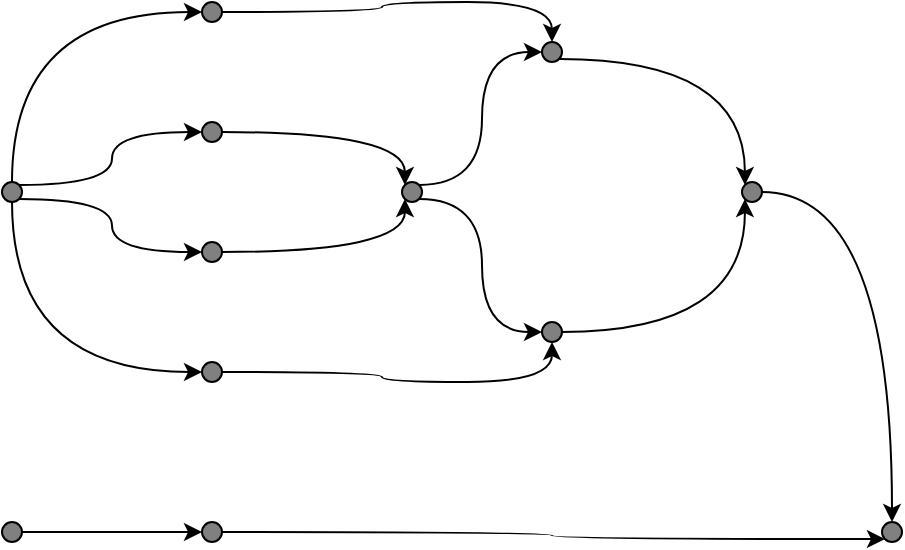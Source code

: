 <mxfile version="18.0.7" type="device"><diagram id="lveSDwtRo1qESnENiC2z" name="Page-1"><mxGraphModel dx="692" dy="381" grid="1" gridSize="10" guides="1" tooltips="1" connect="1" arrows="1" fold="1" page="1" pageScale="1" pageWidth="827" pageHeight="1169" math="1" shadow="0"><root><mxCell id="0"/><mxCell id="1" parent="0"/><mxCell id="VETwjjOd5zrEaq_Acf_G-15" style="edgeStyle=orthogonalEdgeStyle;rounded=0;orthogonalLoop=1;jettySize=auto;html=1;exitX=0.5;exitY=0;exitDx=0;exitDy=0;entryX=0;entryY=0.5;entryDx=0;entryDy=0;curved=1;" edge="1" parent="1" source="VETwjjOd5zrEaq_Acf_G-1" target="VETwjjOd5zrEaq_Acf_G-2"><mxGeometry relative="1" as="geometry"/></mxCell><mxCell id="VETwjjOd5zrEaq_Acf_G-16" style="edgeStyle=orthogonalEdgeStyle;curved=1;rounded=0;orthogonalLoop=1;jettySize=auto;html=1;exitX=1;exitY=0;exitDx=0;exitDy=0;entryX=0;entryY=0.5;entryDx=0;entryDy=0;" edge="1" parent="1" source="VETwjjOd5zrEaq_Acf_G-1" target="VETwjjOd5zrEaq_Acf_G-3"><mxGeometry relative="1" as="geometry"/></mxCell><mxCell id="VETwjjOd5zrEaq_Acf_G-17" style="edgeStyle=orthogonalEdgeStyle;curved=1;rounded=0;orthogonalLoop=1;jettySize=auto;html=1;exitX=1;exitY=1;exitDx=0;exitDy=0;entryX=0;entryY=0.5;entryDx=0;entryDy=0;" edge="1" parent="1" source="VETwjjOd5zrEaq_Acf_G-1" target="VETwjjOd5zrEaq_Acf_G-4"><mxGeometry relative="1" as="geometry"/></mxCell><mxCell id="VETwjjOd5zrEaq_Acf_G-18" style="edgeStyle=orthogonalEdgeStyle;curved=1;rounded=0;orthogonalLoop=1;jettySize=auto;html=1;exitX=0.5;exitY=1;exitDx=0;exitDy=0;entryX=0;entryY=0.5;entryDx=0;entryDy=0;" edge="1" parent="1" source="VETwjjOd5zrEaq_Acf_G-1" target="VETwjjOd5zrEaq_Acf_G-5"><mxGeometry relative="1" as="geometry"/></mxCell><mxCell id="VETwjjOd5zrEaq_Acf_G-1" value="" style="ellipse;whiteSpace=wrap;html=1;aspect=fixed;fillColor=#808080;" vertex="1" parent="1"><mxGeometry x="120" y="220" width="10" height="10" as="geometry"/></mxCell><mxCell id="VETwjjOd5zrEaq_Acf_G-29" style="edgeStyle=orthogonalEdgeStyle;curved=1;rounded=0;orthogonalLoop=1;jettySize=auto;html=1;exitX=1;exitY=0.5;exitDx=0;exitDy=0;entryX=0.5;entryY=0;entryDx=0;entryDy=0;" edge="1" parent="1" source="VETwjjOd5zrEaq_Acf_G-2" target="VETwjjOd5zrEaq_Acf_G-7"><mxGeometry relative="1" as="geometry"/></mxCell><mxCell id="VETwjjOd5zrEaq_Acf_G-2" value="" style="ellipse;whiteSpace=wrap;html=1;aspect=fixed;fillColor=#808080;" vertex="1" parent="1"><mxGeometry x="220" y="130" width="10" height="10" as="geometry"/></mxCell><mxCell id="VETwjjOd5zrEaq_Acf_G-21" style="edgeStyle=orthogonalEdgeStyle;curved=1;rounded=0;orthogonalLoop=1;jettySize=auto;html=1;exitX=1;exitY=0.5;exitDx=0;exitDy=0;entryX=0;entryY=0;entryDx=0;entryDy=0;" edge="1" parent="1" source="VETwjjOd5zrEaq_Acf_G-3" target="VETwjjOd5zrEaq_Acf_G-6"><mxGeometry relative="1" as="geometry"/></mxCell><mxCell id="VETwjjOd5zrEaq_Acf_G-3" value="" style="ellipse;whiteSpace=wrap;html=1;aspect=fixed;fillColor=#808080;" vertex="1" parent="1"><mxGeometry x="220" y="190" width="10" height="10" as="geometry"/></mxCell><mxCell id="VETwjjOd5zrEaq_Acf_G-19" style="edgeStyle=orthogonalEdgeStyle;curved=1;rounded=0;orthogonalLoop=1;jettySize=auto;html=1;exitX=1;exitY=0.5;exitDx=0;exitDy=0;entryX=0;entryY=1;entryDx=0;entryDy=0;" edge="1" parent="1" source="VETwjjOd5zrEaq_Acf_G-4" target="VETwjjOd5zrEaq_Acf_G-6"><mxGeometry relative="1" as="geometry"/></mxCell><mxCell id="VETwjjOd5zrEaq_Acf_G-4" value="" style="ellipse;whiteSpace=wrap;html=1;aspect=fixed;fillColor=#808080;" vertex="1" parent="1"><mxGeometry x="220" y="250" width="10" height="10" as="geometry"/></mxCell><mxCell id="VETwjjOd5zrEaq_Acf_G-30" style="edgeStyle=orthogonalEdgeStyle;curved=1;rounded=0;orthogonalLoop=1;jettySize=auto;html=1;exitX=1;exitY=0.5;exitDx=0;exitDy=0;entryX=0.5;entryY=1;entryDx=0;entryDy=0;" edge="1" parent="1" source="VETwjjOd5zrEaq_Acf_G-5" target="VETwjjOd5zrEaq_Acf_G-8"><mxGeometry relative="1" as="geometry"/></mxCell><mxCell id="VETwjjOd5zrEaq_Acf_G-5" value="" style="ellipse;whiteSpace=wrap;html=1;aspect=fixed;fillColor=#808080;" vertex="1" parent="1"><mxGeometry x="220" y="310" width="10" height="10" as="geometry"/></mxCell><mxCell id="VETwjjOd5zrEaq_Acf_G-22" style="edgeStyle=orthogonalEdgeStyle;curved=1;rounded=0;orthogonalLoop=1;jettySize=auto;html=1;exitX=1;exitY=0;exitDx=0;exitDy=0;entryX=0;entryY=0.5;entryDx=0;entryDy=0;" edge="1" parent="1" source="VETwjjOd5zrEaq_Acf_G-6" target="VETwjjOd5zrEaq_Acf_G-7"><mxGeometry relative="1" as="geometry"/></mxCell><mxCell id="VETwjjOd5zrEaq_Acf_G-23" style="edgeStyle=orthogonalEdgeStyle;curved=1;rounded=0;orthogonalLoop=1;jettySize=auto;html=1;exitX=1;exitY=1;exitDx=0;exitDy=0;entryX=0;entryY=0.5;entryDx=0;entryDy=0;" edge="1" parent="1" source="VETwjjOd5zrEaq_Acf_G-6" target="VETwjjOd5zrEaq_Acf_G-8"><mxGeometry relative="1" as="geometry"/></mxCell><mxCell id="VETwjjOd5zrEaq_Acf_G-6" value="" style="ellipse;whiteSpace=wrap;html=1;aspect=fixed;fillColor=#808080;" vertex="1" parent="1"><mxGeometry x="320" y="220" width="10" height="10" as="geometry"/></mxCell><mxCell id="VETwjjOd5zrEaq_Acf_G-25" style="edgeStyle=orthogonalEdgeStyle;curved=1;rounded=0;orthogonalLoop=1;jettySize=auto;html=1;exitX=1;exitY=1;exitDx=0;exitDy=0;entryX=0;entryY=0;entryDx=0;entryDy=0;" edge="1" parent="1" source="VETwjjOd5zrEaq_Acf_G-7" target="VETwjjOd5zrEaq_Acf_G-9"><mxGeometry relative="1" as="geometry"/></mxCell><mxCell id="VETwjjOd5zrEaq_Acf_G-7" value="" style="ellipse;whiteSpace=wrap;html=1;aspect=fixed;fillColor=#808080;" vertex="1" parent="1"><mxGeometry x="390" y="150" width="10" height="10" as="geometry"/></mxCell><mxCell id="VETwjjOd5zrEaq_Acf_G-24" style="edgeStyle=orthogonalEdgeStyle;curved=1;rounded=0;orthogonalLoop=1;jettySize=auto;html=1;exitX=1;exitY=0.5;exitDx=0;exitDy=0;entryX=0;entryY=1;entryDx=0;entryDy=0;" edge="1" parent="1" source="VETwjjOd5zrEaq_Acf_G-8" target="VETwjjOd5zrEaq_Acf_G-9"><mxGeometry relative="1" as="geometry"/></mxCell><mxCell id="VETwjjOd5zrEaq_Acf_G-8" value="" style="ellipse;whiteSpace=wrap;html=1;aspect=fixed;fillColor=#808080;" vertex="1" parent="1"><mxGeometry x="390" y="290" width="10" height="10" as="geometry"/></mxCell><mxCell id="VETwjjOd5zrEaq_Acf_G-26" style="edgeStyle=orthogonalEdgeStyle;curved=1;rounded=0;orthogonalLoop=1;jettySize=auto;html=1;exitX=1;exitY=0.5;exitDx=0;exitDy=0;entryX=0.5;entryY=0;entryDx=0;entryDy=0;" edge="1" parent="1" source="VETwjjOd5zrEaq_Acf_G-9" target="VETwjjOd5zrEaq_Acf_G-11"><mxGeometry relative="1" as="geometry"/></mxCell><mxCell id="VETwjjOd5zrEaq_Acf_G-9" value="" style="ellipse;whiteSpace=wrap;html=1;aspect=fixed;fillColor=#808080;" vertex="1" parent="1"><mxGeometry x="490" y="220" width="10" height="10" as="geometry"/></mxCell><mxCell id="VETwjjOd5zrEaq_Acf_G-27" style="edgeStyle=orthogonalEdgeStyle;curved=1;rounded=0;orthogonalLoop=1;jettySize=auto;html=1;exitX=1;exitY=0.5;exitDx=0;exitDy=0;entryX=0;entryY=0.5;entryDx=0;entryDy=0;" edge="1" parent="1" source="VETwjjOd5zrEaq_Acf_G-10" target="VETwjjOd5zrEaq_Acf_G-14"><mxGeometry relative="1" as="geometry"/></mxCell><mxCell id="VETwjjOd5zrEaq_Acf_G-10" value="" style="ellipse;whiteSpace=wrap;html=1;aspect=fixed;fillColor=#808080;" vertex="1" parent="1"><mxGeometry x="120" y="390" width="10" height="10" as="geometry"/></mxCell><mxCell id="VETwjjOd5zrEaq_Acf_G-11" value="" style="ellipse;whiteSpace=wrap;html=1;aspect=fixed;fillColor=#808080;" vertex="1" parent="1"><mxGeometry x="560" y="390" width="10" height="10" as="geometry"/></mxCell><mxCell id="VETwjjOd5zrEaq_Acf_G-28" style="edgeStyle=orthogonalEdgeStyle;curved=1;rounded=0;orthogonalLoop=1;jettySize=auto;html=1;exitX=1;exitY=0.5;exitDx=0;exitDy=0;entryX=0;entryY=1;entryDx=0;entryDy=0;" edge="1" parent="1" source="VETwjjOd5zrEaq_Acf_G-14" target="VETwjjOd5zrEaq_Acf_G-11"><mxGeometry relative="1" as="geometry"/></mxCell><mxCell id="VETwjjOd5zrEaq_Acf_G-14" value="" style="ellipse;whiteSpace=wrap;html=1;aspect=fixed;fillColor=#808080;" vertex="1" parent="1"><mxGeometry x="220" y="390" width="10" height="10" as="geometry"/></mxCell></root></mxGraphModel></diagram></mxfile>